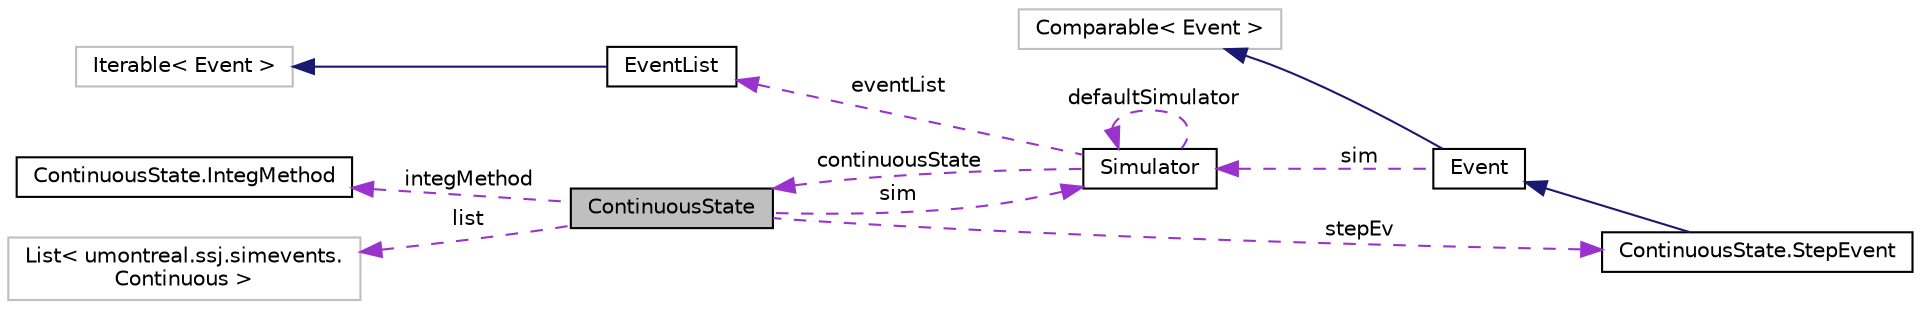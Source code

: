 digraph "ContinuousState"
{
 // INTERACTIVE_SVG=YES
  bgcolor="transparent";
  edge [fontname="Helvetica",fontsize="10",labelfontname="Helvetica",labelfontsize="10"];
  node [fontname="Helvetica",fontsize="10",shape=record];
  rankdir="LR";
  Node1 [label="ContinuousState",height=0.2,width=0.4,color="black", fillcolor="grey75", style="filled", fontcolor="black"];
  Node2 -> Node1 [dir="back",color="darkorchid3",fontsize="10",style="dashed",label=" sim" ,fontname="Helvetica"];
  Node2 [label="Simulator",height=0.2,width=0.4,color="black",URL="$d0/df5/classumontreal_1_1ssj_1_1simevents_1_1Simulator.html",tooltip="Represents the executive of a discrete-event simulator. "];
  Node2 -> Node2 [dir="back",color="darkorchid3",fontsize="10",style="dashed",label=" defaultSimulator" ,fontname="Helvetica"];
  Node3 -> Node2 [dir="back",color="darkorchid3",fontsize="10",style="dashed",label=" eventList" ,fontname="Helvetica"];
  Node3 [label="EventList",height=0.2,width=0.4,color="black",URL="$d8/d4a/interfaceumontreal_1_1ssj_1_1simevents_1_1eventlist_1_1EventList.html",tooltip="An interface for implementations of event lists. "];
  Node4 -> Node3 [dir="back",color="midnightblue",fontsize="10",style="solid",fontname="Helvetica"];
  Node4 [label="Iterable\< Event \>",height=0.2,width=0.4,color="grey75"];
  Node1 -> Node2 [dir="back",color="darkorchid3",fontsize="10",style="dashed",label=" continuousState" ,fontname="Helvetica"];
  Node5 -> Node1 [dir="back",color="darkorchid3",fontsize="10",style="dashed",label=" integMethod" ,fontname="Helvetica"];
  Node5 [label="ContinuousState.IntegMethod",height=0.2,width=0.4,color="black",URL="$d1/ddb/enumumontreal_1_1ssj_1_1simevents_1_1ContinuousState_1_1IntegMethod.html"];
  Node6 -> Node1 [dir="back",color="darkorchid3",fontsize="10",style="dashed",label=" list" ,fontname="Helvetica"];
  Node6 [label="List\< umontreal.ssj.simevents.\lContinuous \>",height=0.2,width=0.4,color="grey75"];
  Node7 -> Node1 [dir="back",color="darkorchid3",fontsize="10",style="dashed",label=" stepEv" ,fontname="Helvetica"];
  Node7 [label="ContinuousState.StepEvent",height=0.2,width=0.4,color="black",URL="$d7/d94/classumontreal_1_1ssj_1_1simevents_1_1ContinuousState_1_1StepEvent.html"];
  Node8 -> Node7 [dir="back",color="midnightblue",fontsize="10",style="solid",fontname="Helvetica"];
  Node8 [label="Event",height=0.2,width=0.4,color="black",URL="$dc/dc0/classumontreal_1_1ssj_1_1simevents_1_1Event.html",tooltip="This abstract class provides event scheduling tools. "];
  Node9 -> Node8 [dir="back",color="midnightblue",fontsize="10",style="solid",fontname="Helvetica"];
  Node9 [label="Comparable\< Event \>",height=0.2,width=0.4,color="grey75"];
  Node2 -> Node8 [dir="back",color="darkorchid3",fontsize="10",style="dashed",label=" sim" ,fontname="Helvetica"];
}
